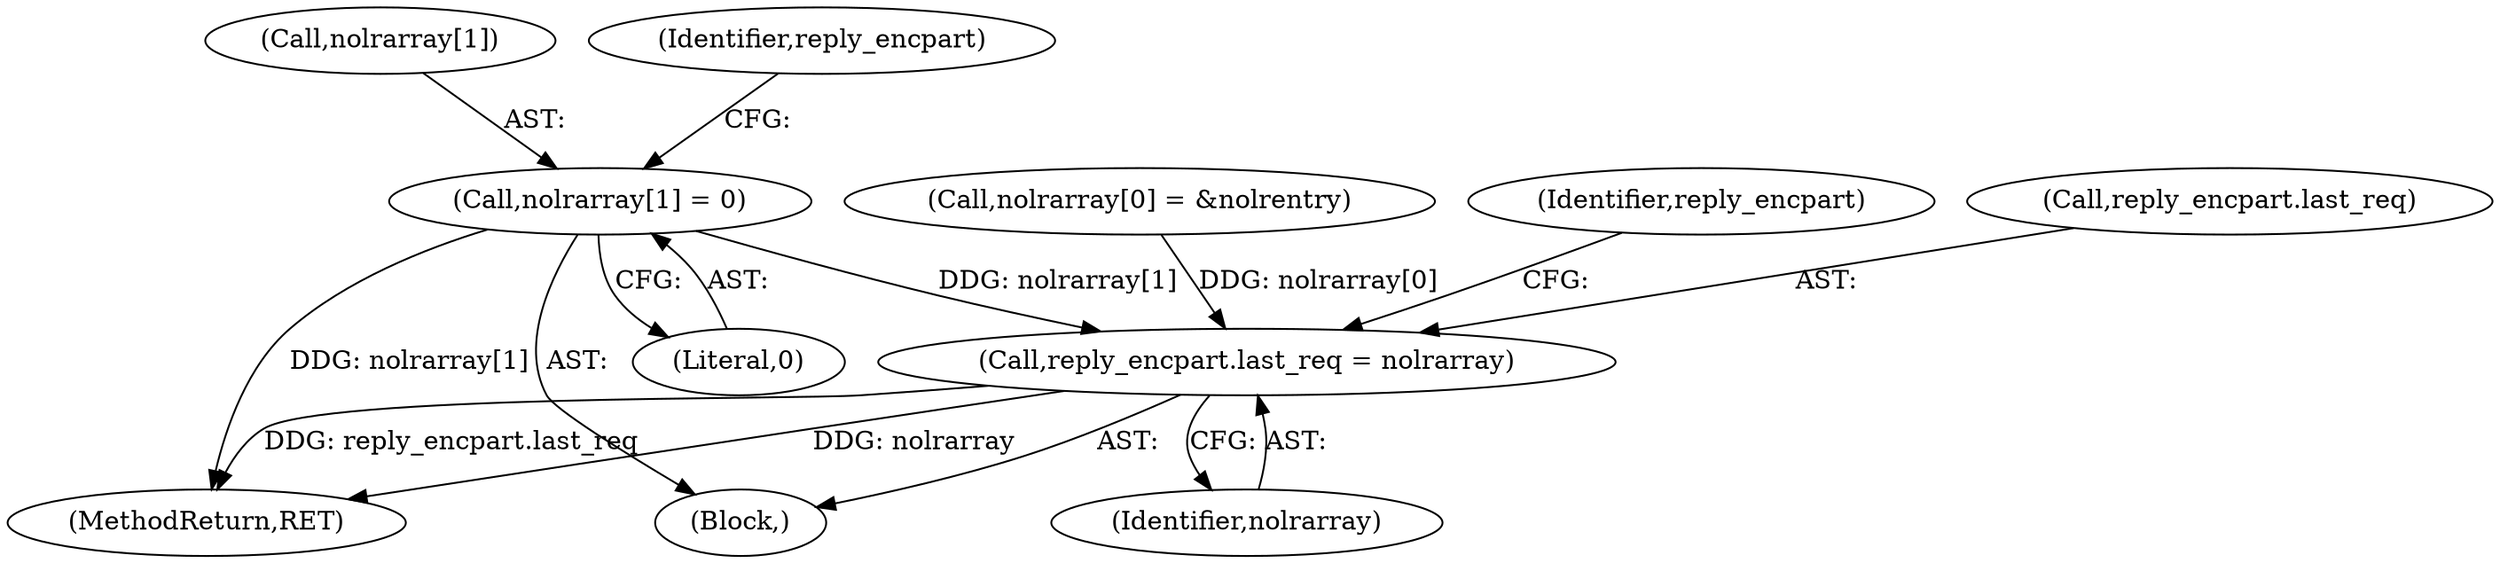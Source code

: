digraph "0_krb5_ffb35baac6981f9e8914f8f3bffd37f284b85970_0@array" {
"1002037" [label="(Call,nolrarray[1] = 0)"];
"1002042" [label="(Call,reply_encpart.last_req = nolrarray)"];
"1002041" [label="(Literal,0)"];
"1002031" [label="(Call,nolrarray[0] = &nolrentry)"];
"1002038" [label="(Call,nolrarray[1])"];
"1002049" [label="(Identifier,reply_encpart)"];
"1002037" [label="(Call,nolrarray[1] = 0)"];
"1002500" [label="(MethodReturn,RET)"];
"1002042" [label="(Call,reply_encpart.last_req = nolrarray)"];
"1002044" [label="(Identifier,reply_encpart)"];
"1000171" [label="(Block,)"];
"1002046" [label="(Identifier,nolrarray)"];
"1002043" [label="(Call,reply_encpart.last_req)"];
"1002037" -> "1000171"  [label="AST: "];
"1002037" -> "1002041"  [label="CFG: "];
"1002038" -> "1002037"  [label="AST: "];
"1002041" -> "1002037"  [label="AST: "];
"1002044" -> "1002037"  [label="CFG: "];
"1002037" -> "1002500"  [label="DDG: nolrarray[1]"];
"1002037" -> "1002042"  [label="DDG: nolrarray[1]"];
"1002042" -> "1000171"  [label="AST: "];
"1002042" -> "1002046"  [label="CFG: "];
"1002043" -> "1002042"  [label="AST: "];
"1002046" -> "1002042"  [label="AST: "];
"1002049" -> "1002042"  [label="CFG: "];
"1002042" -> "1002500"  [label="DDG: nolrarray"];
"1002042" -> "1002500"  [label="DDG: reply_encpart.last_req"];
"1002031" -> "1002042"  [label="DDG: nolrarray[0]"];
}
